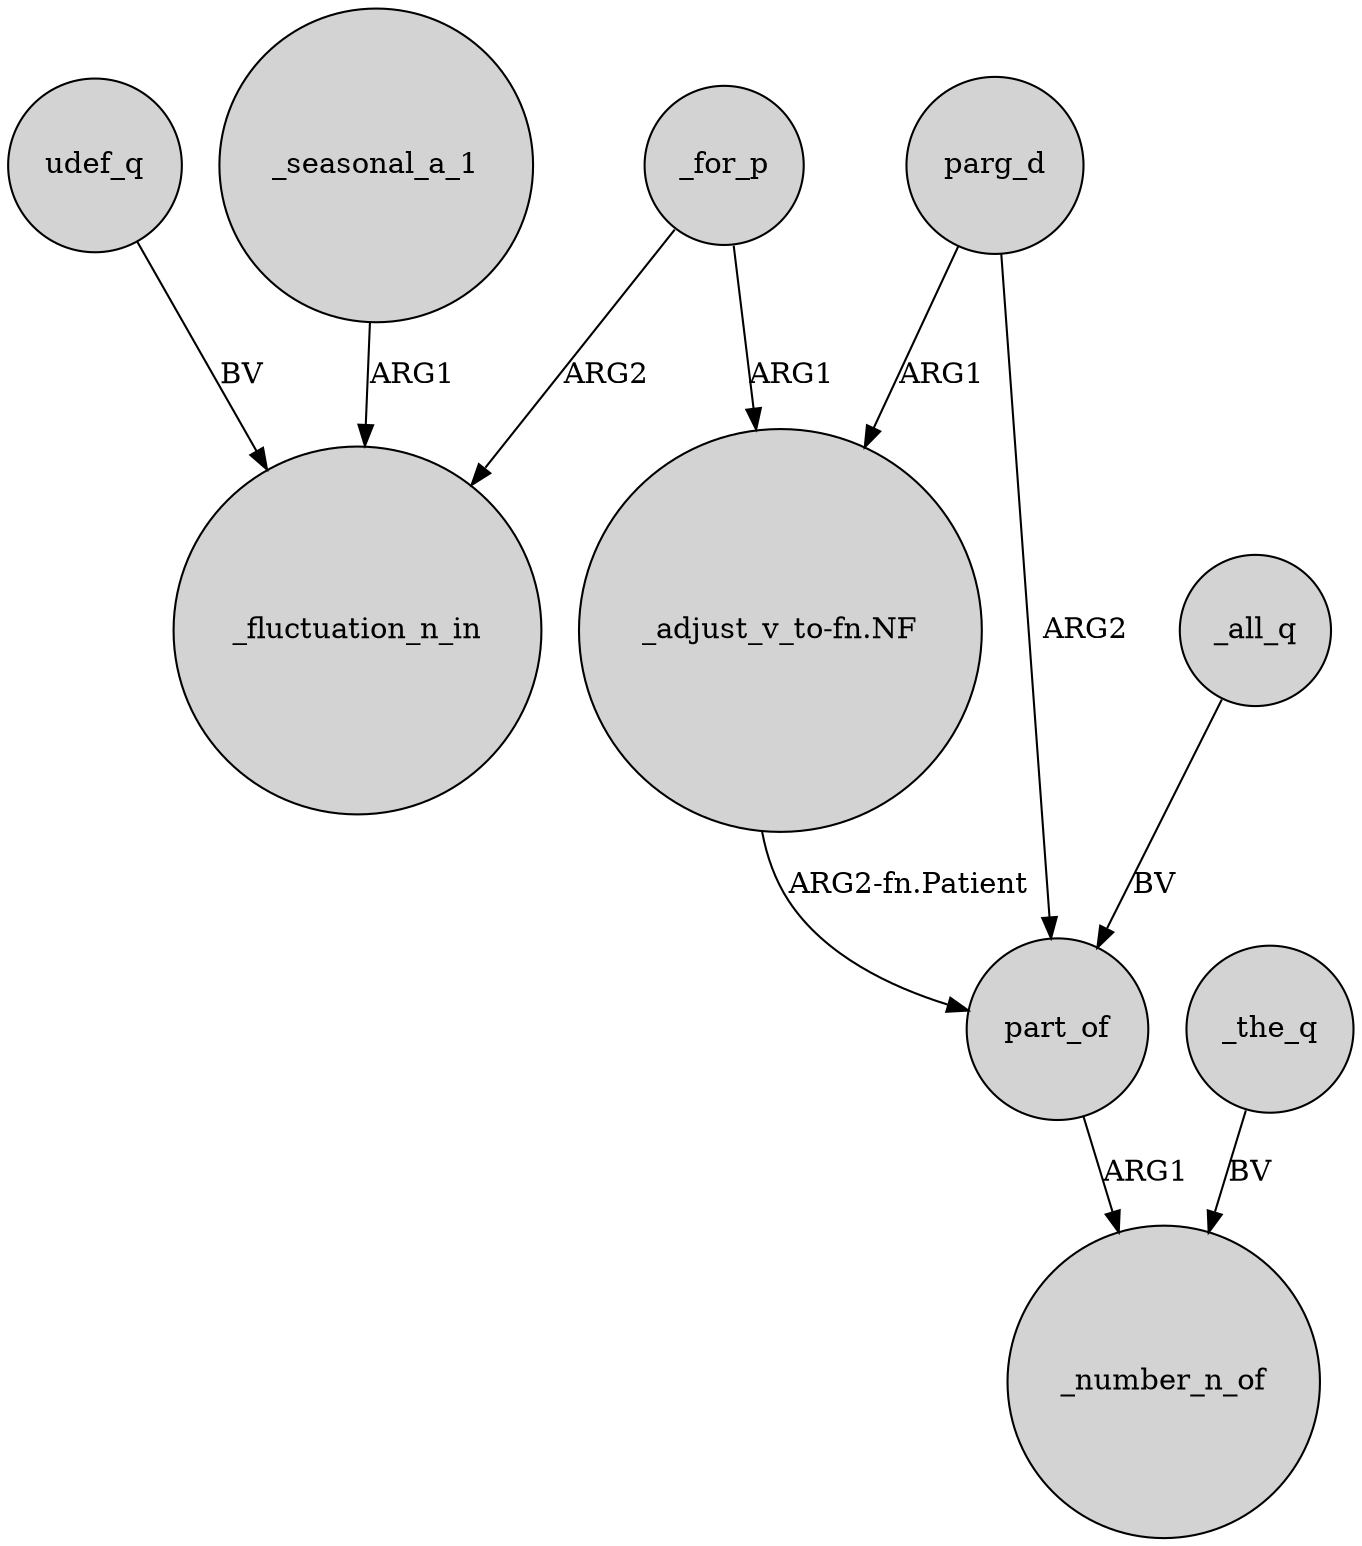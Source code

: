 digraph {
	node [shape=circle style=filled]
	udef_q -> _fluctuation_n_in [label=BV]
	_the_q -> _number_n_of [label=BV]
	_for_p -> "_adjust_v_to-fn.NF" [label=ARG1]
	parg_d -> "_adjust_v_to-fn.NF" [label=ARG1]
	_seasonal_a_1 -> _fluctuation_n_in [label=ARG1]
	parg_d -> part_of [label=ARG2]
	_all_q -> part_of [label=BV]
	_for_p -> _fluctuation_n_in [label=ARG2]
	"_adjust_v_to-fn.NF" -> part_of [label="ARG2-fn.Patient"]
	part_of -> _number_n_of [label=ARG1]
}
